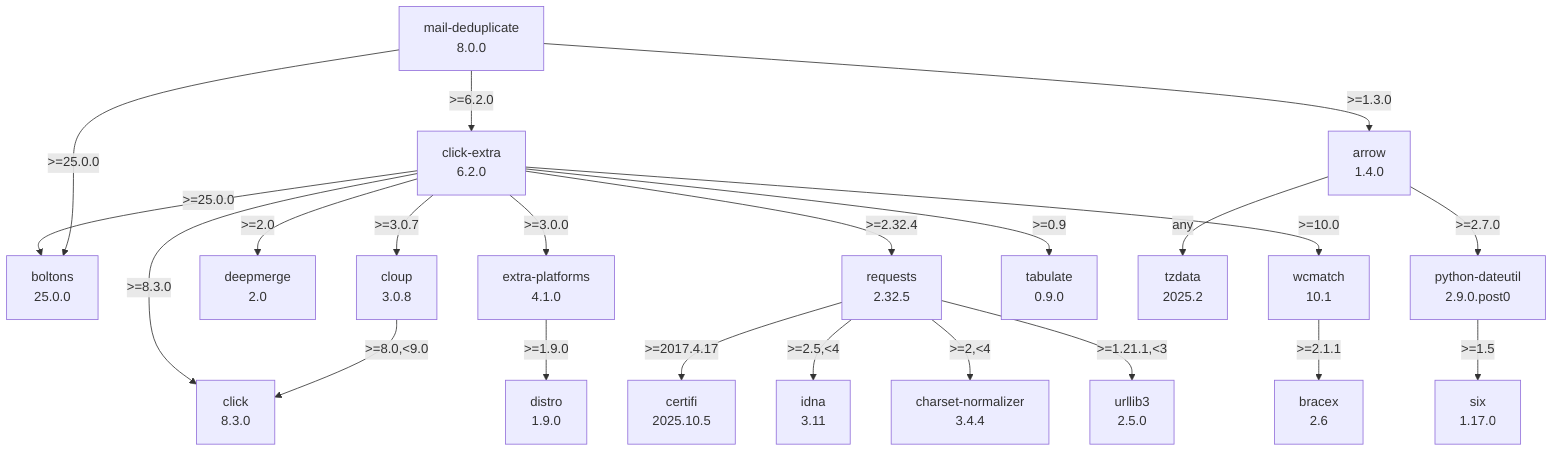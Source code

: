 flowchart TD
    classDef missing stroke-dasharray: 5
    arrow["arrow\n1.4.0"]
    boltons["boltons\n25.0.0"]
    bracex["bracex\n2.6"]
    certifi["certifi\n2025.10.5"]
    charset-normalizer["charset-normalizer\n3.4.4"]
    click-extra["click-extra\n6.2.0"]
    click_0["click\n8.3.0"]
    cloup["cloup\n3.0.8"]
    deepmerge["deepmerge\n2.0"]
    distro["distro\n1.9.0"]
    extra-platforms["extra-platforms\n4.1.0"]
    idna["idna\n3.11"]
    mail-deduplicate["mail-deduplicate\n8.0.0"]
    python-dateutil["python-dateutil\n2.9.0.post0"]
    requests["requests\n2.32.5"]
    six["six\n1.17.0"]
    tabulate["tabulate\n0.9.0"]
    tzdata["tzdata\n2025.2"]
    urllib3["urllib3\n2.5.0"]
    wcmatch["wcmatch\n10.1"]
    arrow -- ">=2.7.0" --> python-dateutil
    arrow -- "any" --> tzdata
    click-extra -- ">=0.9" --> tabulate
    click-extra -- ">=10.0" --> wcmatch
    click-extra -- ">=2.0" --> deepmerge
    click-extra -- ">=2.32.4" --> requests
    click-extra -- ">=25.0.0" --> boltons
    click-extra -- ">=3.0.0" --> extra-platforms
    click-extra -- ">=3.0.7" --> cloup
    click-extra -- ">=8.3.0" --> click_0
    cloup -- ">=8.0,<9.0" --> click_0
    extra-platforms -- ">=1.9.0" --> distro
    mail-deduplicate -- ">=1.3.0" --> arrow
    mail-deduplicate -- ">=25.0.0" --> boltons
    mail-deduplicate -- ">=6.2.0" --> click-extra
    python-dateutil -- ">=1.5" --> six
    requests -- ">=1.21.1,<3" --> urllib3
    requests -- ">=2,<4" --> charset-normalizer
    requests -- ">=2.5,<4" --> idna
    requests -- ">=2017.4.17" --> certifi
    wcmatch -- ">=2.1.1" --> bracex